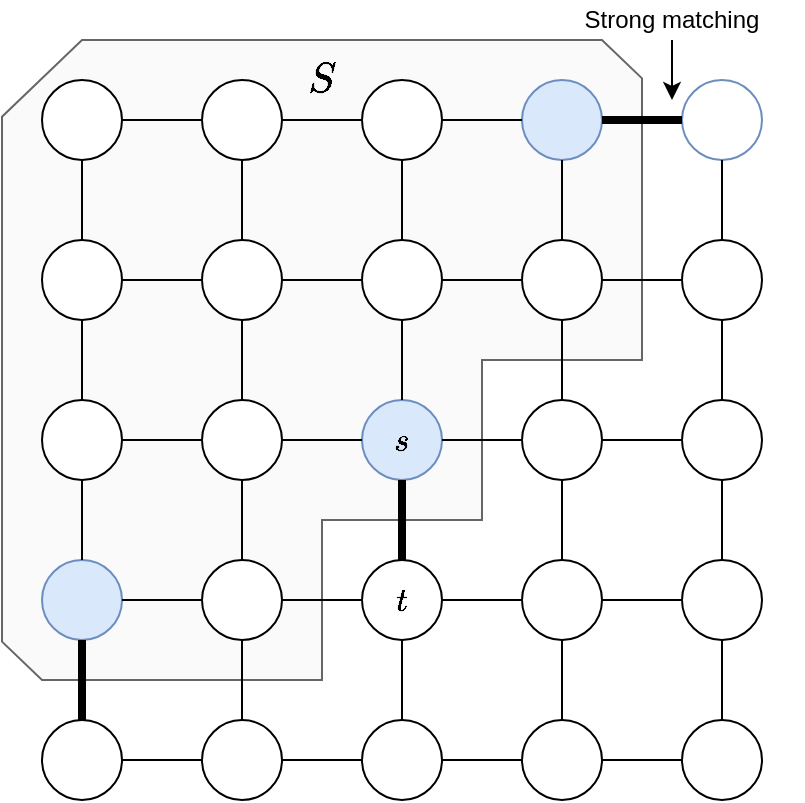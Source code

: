 <mxfile version="13.5.7" type="device"><diagram id="wn1SqUz_6xMWHzNa15Xa" name="Page-1"><mxGraphModel dx="813" dy="555" grid="0" gridSize="10" guides="1" tooltips="1" connect="1" arrows="1" fold="1" page="1" pageScale="1" pageWidth="850" pageHeight="1100" math="1" shadow="0"><root><mxCell id="0"/><mxCell id="1" parent="0"/><mxCell id="ZA1JcJFHZw_bdQwaDfz3-72" value="" style="verticalLabelPosition=bottom;verticalAlign=top;html=1;shape=mxgraph.basic.polygon;polyCoords=[[0.1,0],[0.3,0],[0.35,0],[0.4,0],[0.45,0],[0.75,0],[0.8,0.06],[0.8,0.16],[0.8,0.31],[0.8,0.5],[0.6,0.5],[0.6,0.75],[0.4,0.75],[0.4,1],[0.05,1],[0,0.94],[0,0.12]];polyline=0;shadow=0;glass=0;strokeWidth=1;strokeColor=#666666;fontColor=#333333;fillColor=#FAFAFA;" parent="1" vertex="1"><mxGeometry x="140" y="140" width="400" height="320" as="geometry"/></mxCell><mxCell id="ZA1JcJFHZw_bdQwaDfz3-1" value="" style="ellipse;whiteSpace=wrap;html=1;" parent="1" vertex="1"><mxGeometry x="160" y="160" width="40" height="40" as="geometry"/></mxCell><mxCell id="ZA1JcJFHZw_bdQwaDfz3-2" value="" style="ellipse;whiteSpace=wrap;html=1;" parent="1" vertex="1"><mxGeometry x="240" y="160" width="40" height="40" as="geometry"/></mxCell><mxCell id="ZA1JcJFHZw_bdQwaDfz3-3" value="" style="ellipse;whiteSpace=wrap;html=1;" parent="1" vertex="1"><mxGeometry x="240" y="240" width="40" height="40" as="geometry"/></mxCell><mxCell id="ZA1JcJFHZw_bdQwaDfz3-4" value="" style="ellipse;whiteSpace=wrap;html=1;" parent="1" vertex="1"><mxGeometry x="160" y="240" width="40" height="40" as="geometry"/></mxCell><mxCell id="ZA1JcJFHZw_bdQwaDfz3-5" value="" style="ellipse;whiteSpace=wrap;html=1;" parent="1" vertex="1"><mxGeometry x="160" y="320" width="40" height="40" as="geometry"/></mxCell><mxCell id="ZA1JcJFHZw_bdQwaDfz3-6" value="" style="ellipse;whiteSpace=wrap;html=1;fillColor=#dae8fc;strokeColor=#6c8ebf;" parent="1" vertex="1"><mxGeometry x="160" y="400" width="40" height="40" as="geometry"/></mxCell><mxCell id="ZA1JcJFHZw_bdQwaDfz3-7" value="" style="ellipse;whiteSpace=wrap;html=1;" parent="1" vertex="1"><mxGeometry x="160" y="480" width="40" height="40" as="geometry"/></mxCell><mxCell id="ZA1JcJFHZw_bdQwaDfz3-8" value="" style="ellipse;whiteSpace=wrap;html=1;" parent="1" vertex="1"><mxGeometry x="240" y="400" width="40" height="40" as="geometry"/></mxCell><mxCell id="ZA1JcJFHZw_bdQwaDfz3-9" value="" style="ellipse;whiteSpace=wrap;html=1;" parent="1" vertex="1"><mxGeometry x="240" y="480" width="40" height="40" as="geometry"/></mxCell><mxCell id="ZA1JcJFHZw_bdQwaDfz3-10" value="" style="ellipse;whiteSpace=wrap;html=1;" parent="1" vertex="1"><mxGeometry x="240" y="320" width="40" height="40" as="geometry"/></mxCell><mxCell id="ZA1JcJFHZw_bdQwaDfz3-11" value="" style="ellipse;whiteSpace=wrap;html=1;" parent="1" vertex="1"><mxGeometry x="320" y="240" width="40" height="40" as="geometry"/></mxCell><mxCell id="ZA1JcJFHZw_bdQwaDfz3-12" value="$$s$$" style="ellipse;whiteSpace=wrap;html=1;fillColor=#dae8fc;strokeColor=#6c8ebf;fontSize=14;" parent="1" vertex="1"><mxGeometry x="320" y="320" width="40" height="40" as="geometry"/></mxCell><mxCell id="ZA1JcJFHZw_bdQwaDfz3-13" value="$$t$$" style="ellipse;whiteSpace=wrap;html=1;fontSize=14;" parent="1" vertex="1"><mxGeometry x="320" y="400" width="40" height="40" as="geometry"/></mxCell><mxCell id="ZA1JcJFHZw_bdQwaDfz3-14" value="" style="ellipse;whiteSpace=wrap;html=1;" parent="1" vertex="1"><mxGeometry x="320" y="480" width="40" height="40" as="geometry"/></mxCell><mxCell id="ZA1JcJFHZw_bdQwaDfz3-15" value="" style="ellipse;whiteSpace=wrap;html=1;" parent="1" vertex="1"><mxGeometry x="400" y="480" width="40" height="40" as="geometry"/></mxCell><mxCell id="ZA1JcJFHZw_bdQwaDfz3-16" value="" style="ellipse;whiteSpace=wrap;html=1;" parent="1" vertex="1"><mxGeometry x="400" y="320" width="40" height="40" as="geometry"/></mxCell><mxCell id="ZA1JcJFHZw_bdQwaDfz3-17" value="" style="ellipse;whiteSpace=wrap;html=1;" parent="1" vertex="1"><mxGeometry x="400" y="400" width="40" height="40" as="geometry"/></mxCell><mxCell id="ZA1JcJFHZw_bdQwaDfz3-18" value="" style="ellipse;whiteSpace=wrap;html=1;" parent="1" vertex="1"><mxGeometry x="320" y="160" width="40" height="40" as="geometry"/></mxCell><mxCell id="ZA1JcJFHZw_bdQwaDfz3-19" value="" style="ellipse;whiteSpace=wrap;html=1;" parent="1" vertex="1"><mxGeometry x="400" y="240" width="40" height="40" as="geometry"/></mxCell><mxCell id="ZA1JcJFHZw_bdQwaDfz3-20" value="" style="ellipse;whiteSpace=wrap;html=1;fillColor=#dae8fc;strokeColor=#6c8ebf;" parent="1" vertex="1"><mxGeometry x="400" y="160" width="40" height="40" as="geometry"/></mxCell><mxCell id="ZA1JcJFHZw_bdQwaDfz3-21" value="" style="ellipse;whiteSpace=wrap;html=1;" parent="1" vertex="1"><mxGeometry x="480" y="480" width="40" height="40" as="geometry"/></mxCell><mxCell id="ZA1JcJFHZw_bdQwaDfz3-22" value="" style="ellipse;whiteSpace=wrap;html=1;" parent="1" vertex="1"><mxGeometry x="480" y="400" width="40" height="40" as="geometry"/></mxCell><mxCell id="ZA1JcJFHZw_bdQwaDfz3-23" value="" style="ellipse;whiteSpace=wrap;html=1;" parent="1" vertex="1"><mxGeometry x="480" y="320" width="40" height="40" as="geometry"/></mxCell><mxCell id="ZA1JcJFHZw_bdQwaDfz3-24" value="" style="ellipse;whiteSpace=wrap;html=1;" parent="1" vertex="1"><mxGeometry x="480" y="240" width="40" height="40" as="geometry"/></mxCell><mxCell id="ZA1JcJFHZw_bdQwaDfz3-25" value="" style="ellipse;whiteSpace=wrap;html=1;strokeColor=#6c8ebf;" parent="1" vertex="1"><mxGeometry x="480" y="160" width="40" height="40" as="geometry"/></mxCell><mxCell id="ZA1JcJFHZw_bdQwaDfz3-26" value="" style="endArrow=none;html=1;" parent="1" source="ZA1JcJFHZw_bdQwaDfz3-2" target="ZA1JcJFHZw_bdQwaDfz3-1" edge="1"><mxGeometry width="50" height="50" relative="1" as="geometry"><mxPoint x="350" y="420" as="sourcePoint"/><mxPoint x="400" y="370" as="targetPoint"/></mxGeometry></mxCell><mxCell id="ZA1JcJFHZw_bdQwaDfz3-27" value="" style="endArrow=none;html=1;strokeWidth=4;" parent="1" source="ZA1JcJFHZw_bdQwaDfz3-7" target="ZA1JcJFHZw_bdQwaDfz3-6" edge="1"><mxGeometry width="50" height="50" relative="1" as="geometry"><mxPoint x="250.0" y="190" as="sourcePoint"/><mxPoint x="210" y="190" as="targetPoint"/></mxGeometry></mxCell><mxCell id="ZA1JcJFHZw_bdQwaDfz3-28" value="" style="endArrow=none;html=1;" parent="1" source="ZA1JcJFHZw_bdQwaDfz3-6" target="ZA1JcJFHZw_bdQwaDfz3-5" edge="1"><mxGeometry width="50" height="50" relative="1" as="geometry"><mxPoint x="260.0" y="200" as="sourcePoint"/><mxPoint x="220" y="200" as="targetPoint"/></mxGeometry></mxCell><mxCell id="ZA1JcJFHZw_bdQwaDfz3-29" value="" style="endArrow=none;html=1;" parent="1" source="ZA1JcJFHZw_bdQwaDfz3-5" target="ZA1JcJFHZw_bdQwaDfz3-4" edge="1"><mxGeometry width="50" height="50" relative="1" as="geometry"><mxPoint x="270.0" y="210" as="sourcePoint"/><mxPoint x="230" y="210" as="targetPoint"/></mxGeometry></mxCell><mxCell id="ZA1JcJFHZw_bdQwaDfz3-30" value="" style="endArrow=none;html=1;" parent="1" source="ZA1JcJFHZw_bdQwaDfz3-4" target="ZA1JcJFHZw_bdQwaDfz3-1" edge="1"><mxGeometry width="50" height="50" relative="1" as="geometry"><mxPoint x="280.0" y="220" as="sourcePoint"/><mxPoint x="240" y="220" as="targetPoint"/></mxGeometry></mxCell><mxCell id="ZA1JcJFHZw_bdQwaDfz3-31" value="" style="endArrow=none;html=1;" parent="1" source="ZA1JcJFHZw_bdQwaDfz3-3" target="ZA1JcJFHZw_bdQwaDfz3-11" edge="1"><mxGeometry width="50" height="50" relative="1" as="geometry"><mxPoint x="290.0" y="230" as="sourcePoint"/><mxPoint x="250" y="230" as="targetPoint"/></mxGeometry></mxCell><mxCell id="ZA1JcJFHZw_bdQwaDfz3-32" value="" style="endArrow=none;html=1;" parent="1" source="ZA1JcJFHZw_bdQwaDfz3-18" target="ZA1JcJFHZw_bdQwaDfz3-2" edge="1"><mxGeometry width="50" height="50" relative="1" as="geometry"><mxPoint x="300.0" y="240" as="sourcePoint"/><mxPoint x="260" y="240" as="targetPoint"/></mxGeometry></mxCell><mxCell id="ZA1JcJFHZw_bdQwaDfz3-33" value="" style="endArrow=none;html=1;" parent="1" source="ZA1JcJFHZw_bdQwaDfz3-20" target="ZA1JcJFHZw_bdQwaDfz3-18" edge="1"><mxGeometry width="50" height="50" relative="1" as="geometry"><mxPoint x="310.0" y="250" as="sourcePoint"/><mxPoint x="270" y="250" as="targetPoint"/></mxGeometry></mxCell><mxCell id="ZA1JcJFHZw_bdQwaDfz3-34" value="" style="endArrow=none;html=1;" parent="1" source="ZA1JcJFHZw_bdQwaDfz3-21" target="ZA1JcJFHZw_bdQwaDfz3-15" edge="1"><mxGeometry width="50" height="50" relative="1" as="geometry"><mxPoint x="320.0" y="260" as="sourcePoint"/><mxPoint x="280" y="260" as="targetPoint"/></mxGeometry></mxCell><mxCell id="ZA1JcJFHZw_bdQwaDfz3-35" value="" style="endArrow=none;html=1;" parent="1" source="ZA1JcJFHZw_bdQwaDfz3-22" target="ZA1JcJFHZw_bdQwaDfz3-17" edge="1"><mxGeometry width="50" height="50" relative="1" as="geometry"><mxPoint x="330.0" y="270" as="sourcePoint"/><mxPoint x="290" y="270" as="targetPoint"/></mxGeometry></mxCell><mxCell id="ZA1JcJFHZw_bdQwaDfz3-36" value="" style="endArrow=none;html=1;" parent="1" source="ZA1JcJFHZw_bdQwaDfz3-23" target="ZA1JcJFHZw_bdQwaDfz3-16" edge="1"><mxGeometry width="50" height="50" relative="1" as="geometry"><mxPoint x="340.0" y="280" as="sourcePoint"/><mxPoint x="300" y="280" as="targetPoint"/></mxGeometry></mxCell><mxCell id="ZA1JcJFHZw_bdQwaDfz3-37" value="" style="endArrow=none;html=1;strokeWidth=4;" parent="1" source="ZA1JcJFHZw_bdQwaDfz3-25" target="ZA1JcJFHZw_bdQwaDfz3-20" edge="1"><mxGeometry width="50" height="50" relative="1" as="geometry"><mxPoint x="350.0" y="290" as="sourcePoint"/><mxPoint x="310" y="290" as="targetPoint"/></mxGeometry></mxCell><mxCell id="ZA1JcJFHZw_bdQwaDfz3-38" value="" style="endArrow=none;html=1;strokeWidth=1;" parent="1" source="ZA1JcJFHZw_bdQwaDfz3-24" target="ZA1JcJFHZw_bdQwaDfz3-19" edge="1"><mxGeometry width="50" height="50" relative="1" as="geometry"><mxPoint x="360.0" y="300" as="sourcePoint"/><mxPoint x="320" y="300" as="targetPoint"/></mxGeometry></mxCell><mxCell id="ZA1JcJFHZw_bdQwaDfz3-39" value="" style="endArrow=none;html=1;" parent="1" source="ZA1JcJFHZw_bdQwaDfz3-12" target="ZA1JcJFHZw_bdQwaDfz3-10" edge="1"><mxGeometry width="50" height="50" relative="1" as="geometry"><mxPoint x="370.0" y="310" as="sourcePoint"/><mxPoint x="330" y="310" as="targetPoint"/></mxGeometry></mxCell><mxCell id="ZA1JcJFHZw_bdQwaDfz3-40" value="" style="endArrow=none;html=1;" parent="1" source="ZA1JcJFHZw_bdQwaDfz3-13" target="ZA1JcJFHZw_bdQwaDfz3-8" edge="1"><mxGeometry width="50" height="50" relative="1" as="geometry"><mxPoint x="380.0" y="320" as="sourcePoint"/><mxPoint x="340" y="320" as="targetPoint"/></mxGeometry></mxCell><mxCell id="ZA1JcJFHZw_bdQwaDfz3-41" value="" style="endArrow=none;html=1;" parent="1" source="ZA1JcJFHZw_bdQwaDfz3-14" target="ZA1JcJFHZw_bdQwaDfz3-9" edge="1"><mxGeometry width="50" height="50" relative="1" as="geometry"><mxPoint x="390.0" y="330" as="sourcePoint"/><mxPoint x="350" y="330" as="targetPoint"/></mxGeometry></mxCell><mxCell id="ZA1JcJFHZw_bdQwaDfz3-42" value="" style="endArrow=none;html=1;" parent="1" source="ZA1JcJFHZw_bdQwaDfz3-9" target="ZA1JcJFHZw_bdQwaDfz3-7" edge="1"><mxGeometry width="50" height="50" relative="1" as="geometry"><mxPoint x="400.0" y="340" as="sourcePoint"/><mxPoint x="360" y="340" as="targetPoint"/></mxGeometry></mxCell><mxCell id="ZA1JcJFHZw_bdQwaDfz3-43" value="" style="endArrow=none;html=1;" parent="1" source="ZA1JcJFHZw_bdQwaDfz3-3" target="ZA1JcJFHZw_bdQwaDfz3-4" edge="1"><mxGeometry width="50" height="50" relative="1" as="geometry"><mxPoint x="410.0" y="350" as="sourcePoint"/><mxPoint x="370" y="350" as="targetPoint"/></mxGeometry></mxCell><mxCell id="ZA1JcJFHZw_bdQwaDfz3-44" value="" style="endArrow=none;html=1;" parent="1" source="ZA1JcJFHZw_bdQwaDfz3-10" target="ZA1JcJFHZw_bdQwaDfz3-5" edge="1"><mxGeometry width="50" height="50" relative="1" as="geometry"><mxPoint x="420.0" y="360" as="sourcePoint"/><mxPoint x="380" y="360" as="targetPoint"/></mxGeometry></mxCell><mxCell id="ZA1JcJFHZw_bdQwaDfz3-45" value="" style="endArrow=none;html=1;" parent="1" source="ZA1JcJFHZw_bdQwaDfz3-6" target="ZA1JcJFHZw_bdQwaDfz3-8" edge="1"><mxGeometry width="50" height="50" relative="1" as="geometry"><mxPoint x="430.0" y="370" as="sourcePoint"/><mxPoint x="390" y="370" as="targetPoint"/></mxGeometry></mxCell><mxCell id="ZA1JcJFHZw_bdQwaDfz3-46" value="" style="endArrow=none;html=1;" parent="1" source="ZA1JcJFHZw_bdQwaDfz3-18" target="ZA1JcJFHZw_bdQwaDfz3-11" edge="1"><mxGeometry width="50" height="50" relative="1" as="geometry"><mxPoint x="440.0" y="380" as="sourcePoint"/><mxPoint x="400" y="380" as="targetPoint"/></mxGeometry></mxCell><mxCell id="ZA1JcJFHZw_bdQwaDfz3-47" value="" style="endArrow=none;html=1;" parent="1" source="ZA1JcJFHZw_bdQwaDfz3-11" target="ZA1JcJFHZw_bdQwaDfz3-12" edge="1"><mxGeometry width="50" height="50" relative="1" as="geometry"><mxPoint x="450.0" y="390" as="sourcePoint"/><mxPoint x="410" y="390" as="targetPoint"/></mxGeometry></mxCell><mxCell id="ZA1JcJFHZw_bdQwaDfz3-48" value="" style="endArrow=none;html=1;" parent="1" source="ZA1JcJFHZw_bdQwaDfz3-14" target="ZA1JcJFHZw_bdQwaDfz3-13" edge="1"><mxGeometry width="50" height="50" relative="1" as="geometry"><mxPoint x="460.0" y="400" as="sourcePoint"/><mxPoint x="420" y="400" as="targetPoint"/></mxGeometry></mxCell><mxCell id="ZA1JcJFHZw_bdQwaDfz3-49" value="" style="endArrow=none;html=1;strokeWidth=4;" parent="1" source="ZA1JcJFHZw_bdQwaDfz3-13" target="ZA1JcJFHZw_bdQwaDfz3-12" edge="1"><mxGeometry width="50" height="50" relative="1" as="geometry"><mxPoint x="470.0" y="410" as="sourcePoint"/><mxPoint x="430" y="410" as="targetPoint"/></mxGeometry></mxCell><mxCell id="ZA1JcJFHZw_bdQwaDfz3-50" value="" style="endArrow=none;html=1;" parent="1" source="ZA1JcJFHZw_bdQwaDfz3-15" target="ZA1JcJFHZw_bdQwaDfz3-14" edge="1"><mxGeometry width="50" height="50" relative="1" as="geometry"><mxPoint x="480.0" y="420" as="sourcePoint"/><mxPoint x="440" y="420" as="targetPoint"/></mxGeometry></mxCell><mxCell id="ZA1JcJFHZw_bdQwaDfz3-51" value="" style="endArrow=none;html=1;" parent="1" source="ZA1JcJFHZw_bdQwaDfz3-17" target="ZA1JcJFHZw_bdQwaDfz3-13" edge="1"><mxGeometry width="50" height="50" relative="1" as="geometry"><mxPoint x="490.0" y="430" as="sourcePoint"/><mxPoint x="450" y="430" as="targetPoint"/></mxGeometry></mxCell><mxCell id="ZA1JcJFHZw_bdQwaDfz3-52" value="" style="endArrow=none;html=1;" parent="1" source="ZA1JcJFHZw_bdQwaDfz3-16" target="ZA1JcJFHZw_bdQwaDfz3-12" edge="1"><mxGeometry width="50" height="50" relative="1" as="geometry"><mxPoint x="500.0" y="440" as="sourcePoint"/><mxPoint x="460" y="440" as="targetPoint"/></mxGeometry></mxCell><mxCell id="ZA1JcJFHZw_bdQwaDfz3-53" value="" style="endArrow=none;html=1;" parent="1" source="ZA1JcJFHZw_bdQwaDfz3-19" target="ZA1JcJFHZw_bdQwaDfz3-11" edge="1"><mxGeometry width="50" height="50" relative="1" as="geometry"><mxPoint x="510.0" y="450" as="sourcePoint"/><mxPoint x="470" y="450" as="targetPoint"/></mxGeometry></mxCell><mxCell id="ZA1JcJFHZw_bdQwaDfz3-54" value="" style="endArrow=none;html=1;" parent="1" source="ZA1JcJFHZw_bdQwaDfz3-17" target="ZA1JcJFHZw_bdQwaDfz3-16" edge="1"><mxGeometry width="50" height="50" relative="1" as="geometry"><mxPoint x="520.0" y="460" as="sourcePoint"/><mxPoint x="480" y="460" as="targetPoint"/></mxGeometry></mxCell><mxCell id="ZA1JcJFHZw_bdQwaDfz3-55" value="" style="endArrow=none;html=1;" parent="1" source="ZA1JcJFHZw_bdQwaDfz3-15" target="ZA1JcJFHZw_bdQwaDfz3-17" edge="1"><mxGeometry width="50" height="50" relative="1" as="geometry"><mxPoint x="530.0" y="470" as="sourcePoint"/><mxPoint x="490" y="470" as="targetPoint"/></mxGeometry></mxCell><mxCell id="ZA1JcJFHZw_bdQwaDfz3-56" value="" style="endArrow=none;html=1;strokeWidth=1;" parent="1" source="ZA1JcJFHZw_bdQwaDfz3-16" target="ZA1JcJFHZw_bdQwaDfz3-19" edge="1"><mxGeometry width="50" height="50" relative="1" as="geometry"><mxPoint x="540.0" y="480" as="sourcePoint"/><mxPoint x="500" y="480" as="targetPoint"/></mxGeometry></mxCell><mxCell id="ZA1JcJFHZw_bdQwaDfz3-57" value="" style="endArrow=none;html=1;" parent="1" source="ZA1JcJFHZw_bdQwaDfz3-19" target="ZA1JcJFHZw_bdQwaDfz3-20" edge="1"><mxGeometry width="50" height="50" relative="1" as="geometry"><mxPoint x="550.0" y="490" as="sourcePoint"/><mxPoint x="510" y="490" as="targetPoint"/></mxGeometry></mxCell><mxCell id="ZA1JcJFHZw_bdQwaDfz3-58" value="" style="endArrow=none;html=1;strokeWidth=1;" parent="1" source="ZA1JcJFHZw_bdQwaDfz3-24" target="ZA1JcJFHZw_bdQwaDfz3-25" edge="1"><mxGeometry width="50" height="50" relative="1" as="geometry"><mxPoint x="560.0" y="500" as="sourcePoint"/><mxPoint x="520" y="500" as="targetPoint"/></mxGeometry></mxCell><mxCell id="ZA1JcJFHZw_bdQwaDfz3-59" value="" style="endArrow=none;html=1;" parent="1" source="ZA1JcJFHZw_bdQwaDfz3-23" target="ZA1JcJFHZw_bdQwaDfz3-24" edge="1"><mxGeometry width="50" height="50" relative="1" as="geometry"><mxPoint x="570.0" y="510" as="sourcePoint"/><mxPoint x="530" y="510" as="targetPoint"/></mxGeometry></mxCell><mxCell id="ZA1JcJFHZw_bdQwaDfz3-60" value="" style="endArrow=none;html=1;" parent="1" source="ZA1JcJFHZw_bdQwaDfz3-22" target="ZA1JcJFHZw_bdQwaDfz3-23" edge="1"><mxGeometry width="50" height="50" relative="1" as="geometry"><mxPoint x="580.0" y="520" as="sourcePoint"/><mxPoint x="540" y="520" as="targetPoint"/></mxGeometry></mxCell><mxCell id="ZA1JcJFHZw_bdQwaDfz3-61" value="" style="endArrow=none;html=1;" parent="1" source="ZA1JcJFHZw_bdQwaDfz3-21" target="ZA1JcJFHZw_bdQwaDfz3-22" edge="1"><mxGeometry width="50" height="50" relative="1" as="geometry"><mxPoint x="590.0" y="530" as="sourcePoint"/><mxPoint x="550" y="530" as="targetPoint"/></mxGeometry></mxCell><mxCell id="ZA1JcJFHZw_bdQwaDfz3-62" value="" style="endArrow=none;html=1;" parent="1" source="ZA1JcJFHZw_bdQwaDfz3-3" target="ZA1JcJFHZw_bdQwaDfz3-2" edge="1"><mxGeometry width="50" height="50" relative="1" as="geometry"><mxPoint x="600.0" y="540" as="sourcePoint"/><mxPoint x="560" y="540" as="targetPoint"/></mxGeometry></mxCell><mxCell id="ZA1JcJFHZw_bdQwaDfz3-63" value="" style="endArrow=none;html=1;" parent="1" source="ZA1JcJFHZw_bdQwaDfz3-10" target="ZA1JcJFHZw_bdQwaDfz3-3" edge="1"><mxGeometry width="50" height="50" relative="1" as="geometry"><mxPoint x="610.0" y="550" as="sourcePoint"/><mxPoint x="570" y="550" as="targetPoint"/></mxGeometry></mxCell><mxCell id="ZA1JcJFHZw_bdQwaDfz3-64" value="" style="endArrow=none;html=1;" parent="1" source="ZA1JcJFHZw_bdQwaDfz3-8" target="ZA1JcJFHZw_bdQwaDfz3-10" edge="1"><mxGeometry width="50" height="50" relative="1" as="geometry"><mxPoint x="620.0" y="560" as="sourcePoint"/><mxPoint x="580" y="560" as="targetPoint"/></mxGeometry></mxCell><mxCell id="ZA1JcJFHZw_bdQwaDfz3-65" value="" style="endArrow=none;html=1;strokeWidth=1;" parent="1" source="ZA1JcJFHZw_bdQwaDfz3-9" target="ZA1JcJFHZw_bdQwaDfz3-8" edge="1"><mxGeometry width="50" height="50" relative="1" as="geometry"><mxPoint x="630.0" y="570" as="sourcePoint"/><mxPoint x="590" y="570" as="targetPoint"/></mxGeometry></mxCell><mxCell id="ZA1JcJFHZw_bdQwaDfz3-74" value="$$S$$" style="text;html=1;strokeColor=none;fillColor=none;align=center;verticalAlign=middle;whiteSpace=wrap;shadow=0;glass=0;fontSize=18;" parent="1" vertex="1"><mxGeometry x="280" y="150" width="40" height="20" as="geometry"/></mxCell><mxCell id="ZA1JcJFHZw_bdQwaDfz3-76" value="Strong matching" style="text;html=1;strokeColor=none;fillColor=none;align=center;verticalAlign=middle;whiteSpace=wrap;shadow=0;glass=0;fontSize=12;" parent="1" vertex="1"><mxGeometry x="420" y="120" width="110" height="20" as="geometry"/></mxCell><mxCell id="ZA1JcJFHZw_bdQwaDfz3-78" value="" style="endArrow=none;html=1;strokeWidth=1;fontSize=12;entryX=0.5;entryY=1;entryDx=0;entryDy=0;startArrow=classic;startFill=1;endFill=0;endSize=4;" parent="1" target="ZA1JcJFHZw_bdQwaDfz3-76" edge="1"><mxGeometry width="50" height="50" relative="1" as="geometry"><mxPoint x="475" y="170" as="sourcePoint"/><mxPoint x="440" y="290" as="targetPoint"/></mxGeometry></mxCell></root></mxGraphModel></diagram></mxfile>